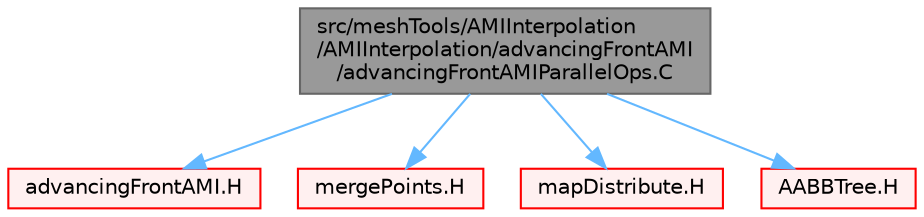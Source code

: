 digraph "src/meshTools/AMIInterpolation/AMIInterpolation/advancingFrontAMI/advancingFrontAMIParallelOps.C"
{
 // LATEX_PDF_SIZE
  bgcolor="transparent";
  edge [fontname=Helvetica,fontsize=10,labelfontname=Helvetica,labelfontsize=10];
  node [fontname=Helvetica,fontsize=10,shape=box,height=0.2,width=0.4];
  Node1 [id="Node000001",label="src/meshTools/AMIInterpolation\l/AMIInterpolation/advancingFrontAMI\l/advancingFrontAMIParallelOps.C",height=0.2,width=0.4,color="gray40", fillcolor="grey60", style="filled", fontcolor="black",tooltip=" "];
  Node1 -> Node2 [id="edge1_Node000001_Node000002",color="steelblue1",style="solid",tooltip=" "];
  Node2 [id="Node000002",label="advancingFrontAMI.H",height=0.2,width=0.4,color="red", fillcolor="#FFF0F0", style="filled",URL="$advancingFrontAMI_8H.html",tooltip=" "];
  Node1 -> Node272 [id="edge2_Node000001_Node000272",color="steelblue1",style="solid",tooltip=" "];
  Node272 [id="Node000272",label="mergePoints.H",height=0.2,width=0.4,color="red", fillcolor="#FFF0F0", style="filled",URL="$mergePoints_8H.html",tooltip="Geometric merging of points. See below."];
  Node1 -> Node273 [id="edge3_Node000001_Node000273",color="steelblue1",style="solid",tooltip=" "];
  Node273 [id="Node000273",label="mapDistribute.H",height=0.2,width=0.4,color="red", fillcolor="#FFF0F0", style="filled",URL="$mapDistribute_8H.html",tooltip=" "];
  Node1 -> Node292 [id="edge4_Node000001_Node000292",color="steelblue1",style="solid",tooltip=" "];
  Node292 [id="Node000292",label="AABBTree.H",height=0.2,width=0.4,color="red", fillcolor="#FFF0F0", style="filled",URL="$AABBTree_8H.html",tooltip=" "];
}
